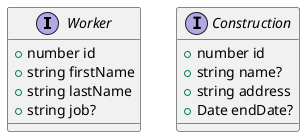 @startuml

interface Worker {
  + number id
  + string firstName
  + string lastName
  + string job?
}

interface Construction {
  + number id
  + string name?
  + string address
  + Date endDate?
}

@enduml